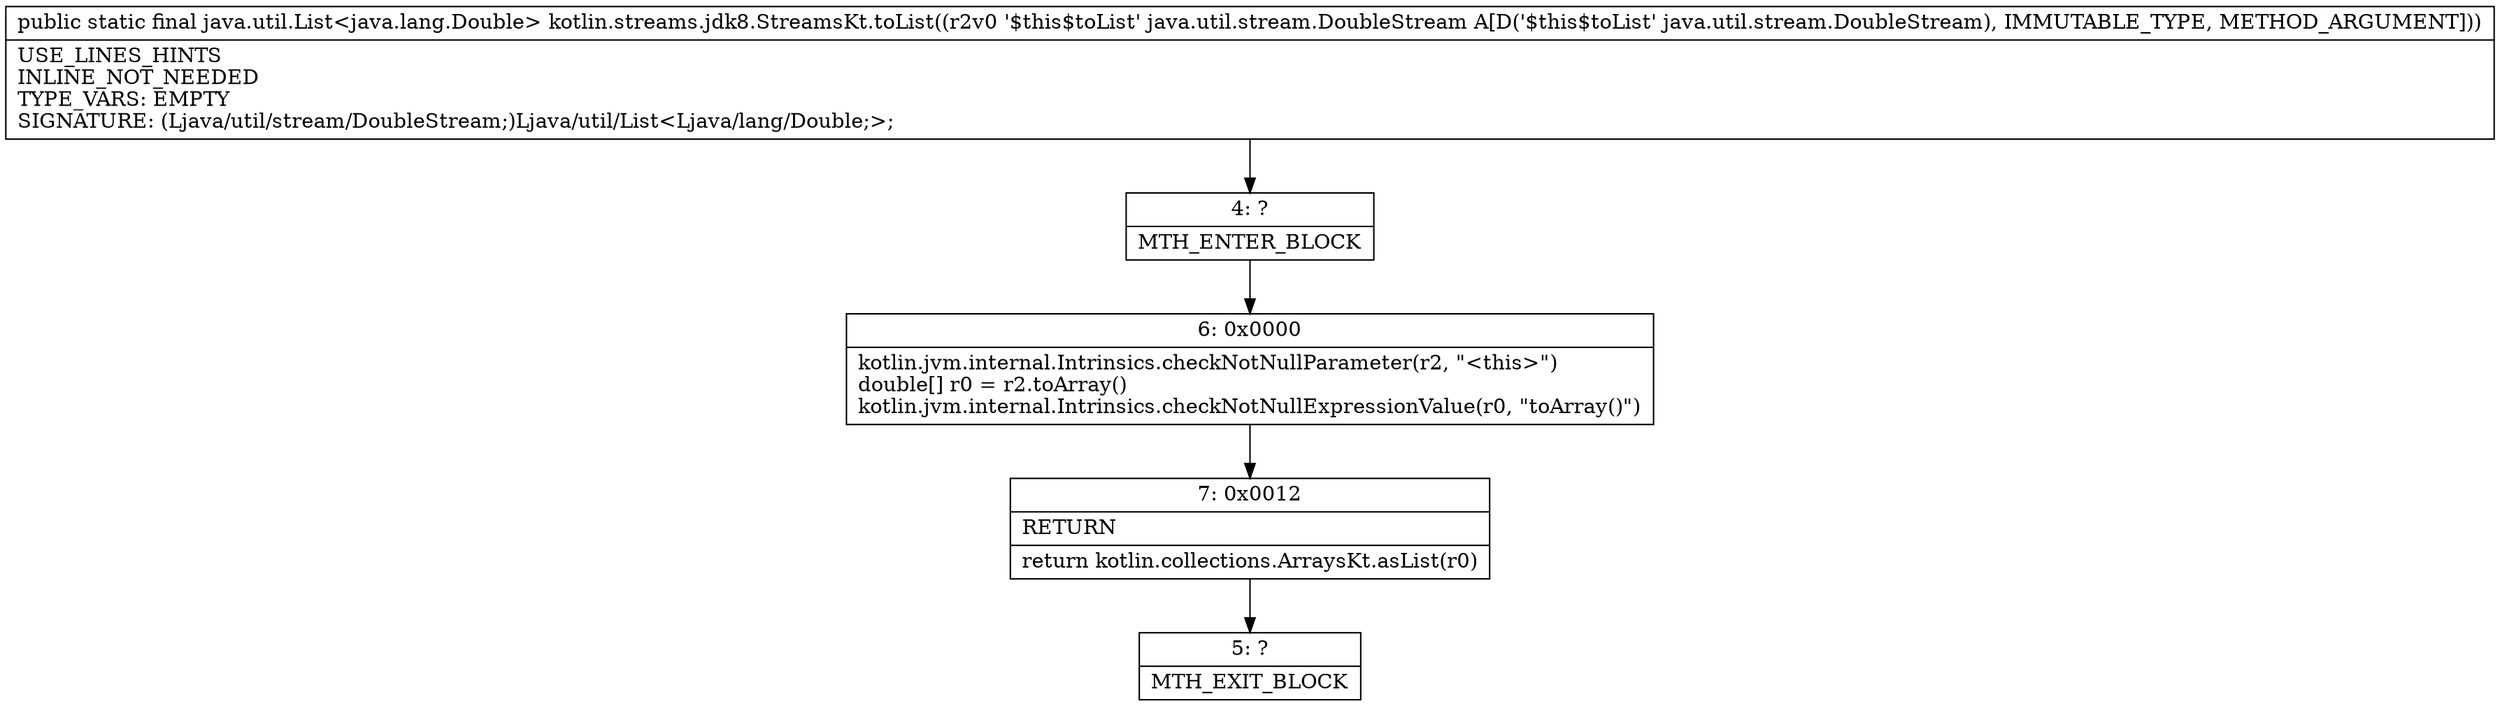 digraph "CFG forkotlin.streams.jdk8.StreamsKt.toList(Ljava\/util\/stream\/DoubleStream;)Ljava\/util\/List;" {
Node_4 [shape=record,label="{4\:\ ?|MTH_ENTER_BLOCK\l}"];
Node_6 [shape=record,label="{6\:\ 0x0000|kotlin.jvm.internal.Intrinsics.checkNotNullParameter(r2, \"\<this\>\")\ldouble[] r0 = r2.toArray()\lkotlin.jvm.internal.Intrinsics.checkNotNullExpressionValue(r0, \"toArray()\")\l}"];
Node_7 [shape=record,label="{7\:\ 0x0012|RETURN\l|return kotlin.collections.ArraysKt.asList(r0)\l}"];
Node_5 [shape=record,label="{5\:\ ?|MTH_EXIT_BLOCK\l}"];
MethodNode[shape=record,label="{public static final java.util.List\<java.lang.Double\> kotlin.streams.jdk8.StreamsKt.toList((r2v0 '$this$toList' java.util.stream.DoubleStream A[D('$this$toList' java.util.stream.DoubleStream), IMMUTABLE_TYPE, METHOD_ARGUMENT]))  | USE_LINES_HINTS\lINLINE_NOT_NEEDED\lTYPE_VARS: EMPTY\lSIGNATURE: (Ljava\/util\/stream\/DoubleStream;)Ljava\/util\/List\<Ljava\/lang\/Double;\>;\l}"];
MethodNode -> Node_4;Node_4 -> Node_6;
Node_6 -> Node_7;
Node_7 -> Node_5;
}

